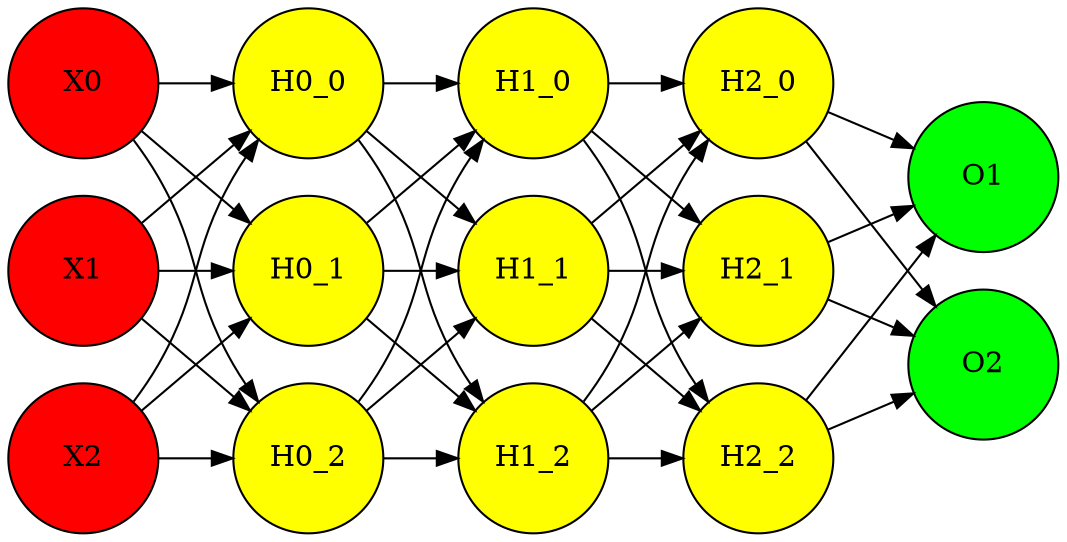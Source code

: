 digraph {
	graph [rankdir=LR]
	input0 [label=X0 fillcolor=red height=1.0 shape=circle style=filled width=1.0]
	input1 [label=X1 fillcolor=red height=1.0 shape=circle style=filled width=1.0]
	input2 [label=X2 fillcolor=red height=1.0 shape=circle style=filled width=1.0]
	layer0_neuron0 [label=H0_0 fillcolor=yellow height=1.0 shape=circle style=filled width=1.0]
	layer0_neuron1 [label=H0_1 fillcolor=yellow height=1.0 shape=circle style=filled width=1.0]
	layer0_neuron2 [label=H0_2 fillcolor=yellow height=1.0 shape=circle style=filled width=1.0]
	layer1_neuron0 [label=H1_0 fillcolor=yellow height=1.0 shape=circle style=filled width=1.0]
	layer1_neuron1 [label=H1_1 fillcolor=yellow height=1.0 shape=circle style=filled width=1.0]
	layer1_neuron2 [label=H1_2 fillcolor=yellow height=1.0 shape=circle style=filled width=1.0]
	layer2_neuron0 [label=H2_0 fillcolor=yellow height=1.0 shape=circle style=filled width=1.0]
	layer2_neuron1 [label=H2_1 fillcolor=yellow height=1.0 shape=circle style=filled width=1.0]
	layer2_neuron2 [label=H2_2 fillcolor=yellow height=1.0 shape=circle style=filled width=1.0]
	layer3_neuron0 [label=O1 fillcolor=green height=1.0 shape=circle style=filled width=1.0]
	layer3_neuron1 [label=O2 fillcolor=green height=1.0 shape=circle style=filled width=1.0]
	input0 -> layer0_neuron0
	input0 -> layer0_neuron1
	input0 -> layer0_neuron2
	input1 -> layer0_neuron0
	input1 -> layer0_neuron1
	input1 -> layer0_neuron2
	input2 -> layer0_neuron0
	input2 -> layer0_neuron1
	input2 -> layer0_neuron2
	layer0_neuron0 -> layer1_neuron0
	layer0_neuron0 -> layer1_neuron1
	layer0_neuron0 -> layer1_neuron2
	layer0_neuron1 -> layer1_neuron0
	layer0_neuron1 -> layer1_neuron1
	layer0_neuron1 -> layer1_neuron2
	layer0_neuron2 -> layer1_neuron0
	layer0_neuron2 -> layer1_neuron1
	layer0_neuron2 -> layer1_neuron2
	layer1_neuron0 -> layer2_neuron0
	layer1_neuron0 -> layer2_neuron1
	layer1_neuron0 -> layer2_neuron2
	layer1_neuron1 -> layer2_neuron0
	layer1_neuron1 -> layer2_neuron1
	layer1_neuron1 -> layer2_neuron2
	layer1_neuron2 -> layer2_neuron0
	layer1_neuron2 -> layer2_neuron1
	layer1_neuron2 -> layer2_neuron2
	layer2_neuron0 -> layer3_neuron0
	layer2_neuron0 -> layer3_neuron1
	layer2_neuron1 -> layer3_neuron0
	layer2_neuron1 -> layer3_neuron1
	layer2_neuron2 -> layer3_neuron0
	layer2_neuron2 -> layer3_neuron1
}
